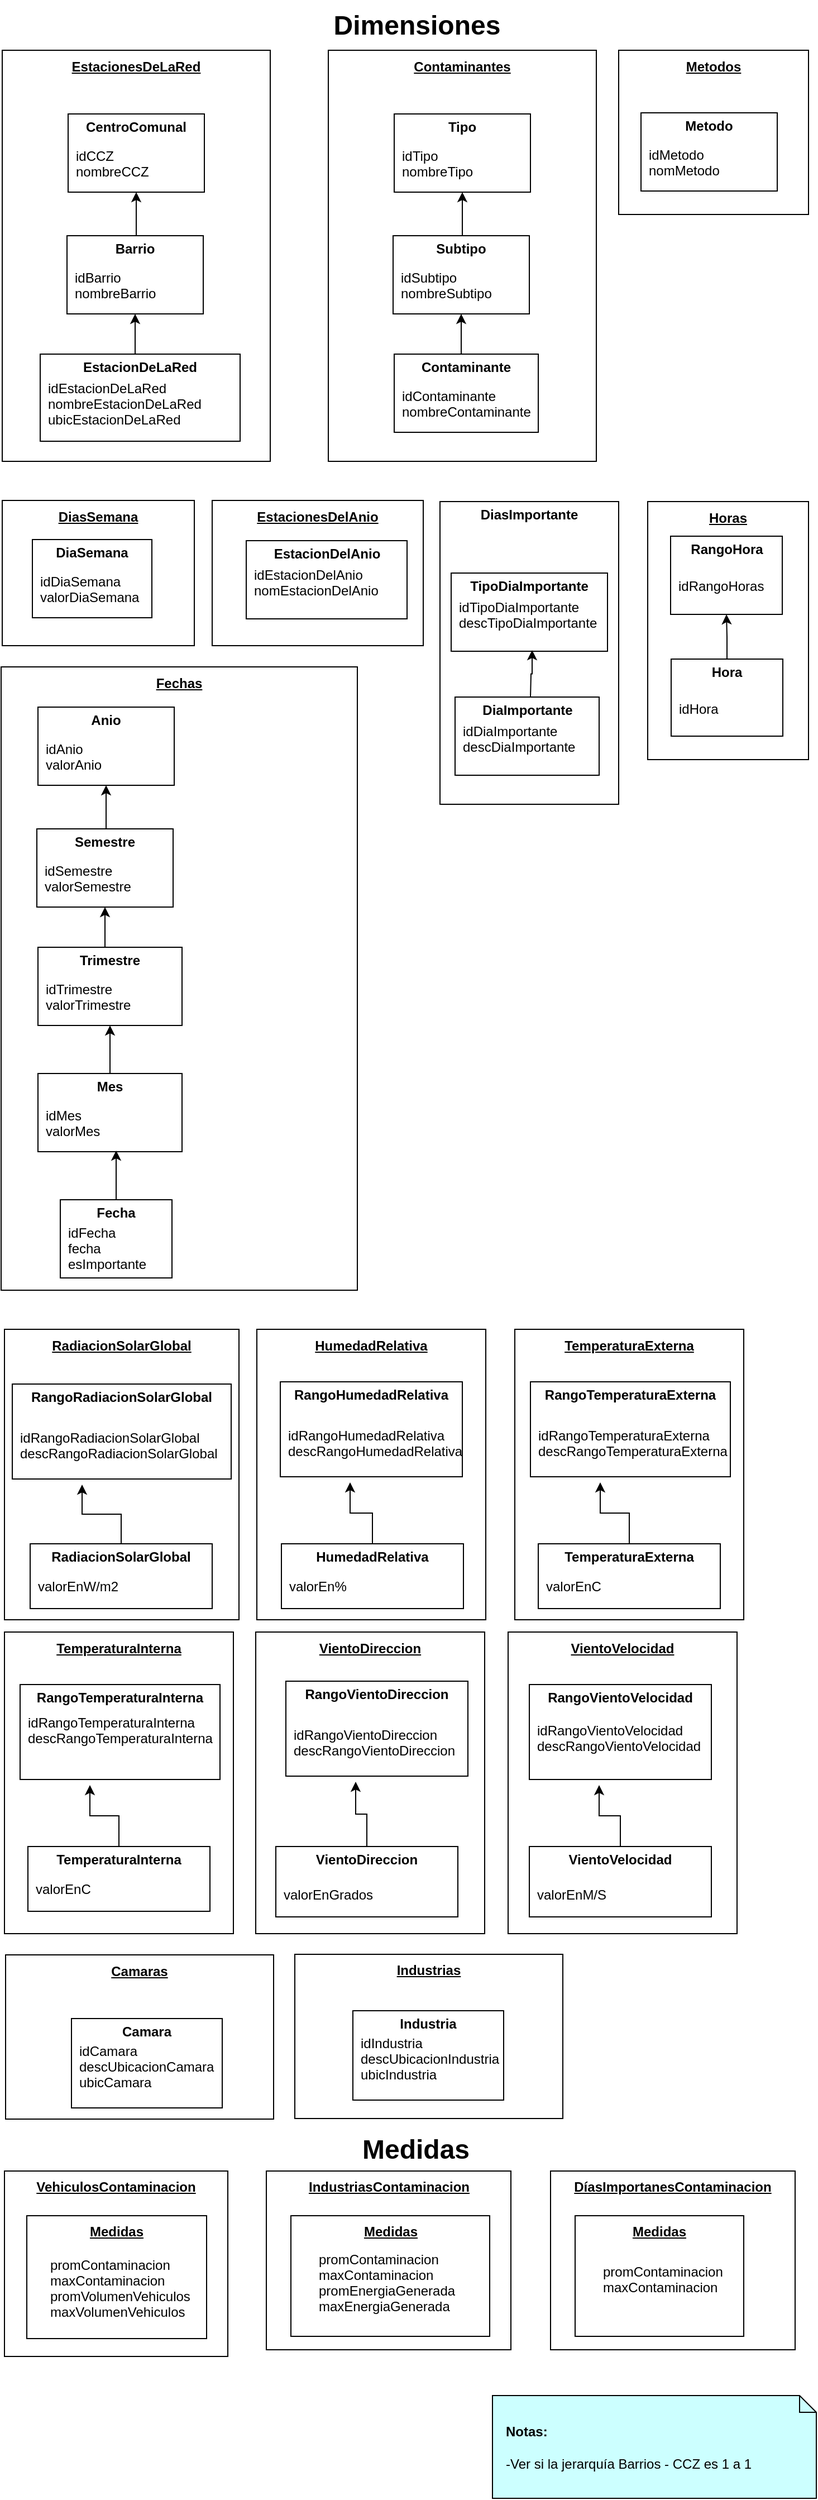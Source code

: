 <mxfile version="9.6.4" type="device"><diagram id="01ee848b-bfa0-368f-3120-69a5512751cf" name="Page-1"><mxGraphModel dx="1190" dy="846" grid="1" gridSize="10" guides="1" tooltips="1" connect="1" arrows="1" fold="1" page="1" pageScale="1" pageWidth="827" pageHeight="1169" background="#ffffff" math="0" shadow="0"><root><mxCell id="2eb9ab5e75fa441f-0"/><mxCell id="2eb9ab5e75fa441f-1" parent="2eb9ab5e75fa441f-0"/><mxCell id="212" value="EstacionesDelAnio" style="swimlane;swimlaneLine=0;whiteSpace=wrap;startSize=29;fontStyle=5;align=center" parent="2eb9ab5e75fa441f-1" vertex="1"><mxGeometry x="226" y="448" width="189" height="130" as="geometry"><mxRectangle x="39" y="92" width="70" height="29" as="alternateBounds"/></mxGeometry></mxCell><mxCell id="2eb9ab5e75fa441f-14" value="EstacionesDeLaRed" style="swimlane;swimlaneLine=0;whiteSpace=wrap;startSize=29;fontStyle=5;align=center" parent="2eb9ab5e75fa441f-1" vertex="1"><mxGeometry x="38" y="45" width="240" height="368" as="geometry"><mxRectangle x="39" y="92" width="70" height="29" as="alternateBounds"/></mxGeometry></mxCell><mxCell id="0" value="CentroComunal" style="swimlane;swimlaneLine=0;whiteSpace=wrap" parent="2eb9ab5e75fa441f-14" vertex="1"><mxGeometry x="59" y="57" width="122" height="70" as="geometry"><mxRectangle x="590" y="38" width="70" height="23" as="alternateBounds"/></mxGeometry></mxCell><mxCell id="1" value="idCCZ&#10;nombreCCZ" style="text;align=left;verticalAlign=middle;" parent="0" vertex="1"><mxGeometry x="5" y="19" width="130" height="50" as="geometry"/></mxCell><mxCell id="9" style="edgeStyle=orthogonalEdgeStyle;rounded=0;html=1;exitX=0.5;exitY=0;entryX=0.5;entryY=1;jettySize=auto;orthogonalLoop=1;" parent="2eb9ab5e75fa441f-14" source="3" target="0" edge="1"><mxGeometry relative="1" as="geometry"/></mxCell><mxCell id="3" value="Barrio" style="swimlane;swimlaneLine=0;whiteSpace=wrap" parent="2eb9ab5e75fa441f-14" vertex="1"><mxGeometry x="58" y="166" width="122" height="70" as="geometry"><mxRectangle x="590" y="38" width="70" height="23" as="alternateBounds"/></mxGeometry></mxCell><mxCell id="4" value="idBarrio&#10;nombreBarrio" style="text;align=left;verticalAlign=middle;" parent="3" vertex="1"><mxGeometry x="5" y="19" width="130" height="50" as="geometry"/></mxCell><mxCell id="10" style="edgeStyle=orthogonalEdgeStyle;rounded=0;html=1;exitX=0.5;exitY=0;entryX=0.5;entryY=1;jettySize=auto;orthogonalLoop=1;" parent="2eb9ab5e75fa441f-14" source="5" target="3" edge="1"><mxGeometry relative="1" as="geometry"/></mxCell><mxCell id="5" value="EstacionDeLaRed" style="swimlane;swimlaneLine=0;whiteSpace=wrap" parent="2eb9ab5e75fa441f-14" vertex="1"><mxGeometry x="34" y="272" width="179" height="78" as="geometry"><mxRectangle x="590" y="38" width="70" height="23" as="alternateBounds"/></mxGeometry></mxCell><mxCell id="6" value="idEstacionDeLaRed&#10;nombreEstacionDeLaRed&#10;ubicEstacionDeLaRed&#10;" style="text;align=left;verticalAlign=middle;" parent="5" vertex="1"><mxGeometry x="5" y="26" width="130" height="50" as="geometry"/></mxCell><mxCell id="4a65618d5dacdeda-0" value="Dimensiones" style="text;align=center;verticalAlign=middle;fontFamily=Helvetica;fontSize=24;fontStyle=1" parent="2eb9ab5e75fa441f-1" vertex="1"><mxGeometry x="332" width="155" height="40" as="geometry"/></mxCell><mxCell id="4a65618d5dacdeda-1" value="Medidas" style="text;align=center;verticalAlign=middle;fontFamily=Helvetica;fontSize=24;fontStyle=1" parent="2eb9ab5e75fa441f-1" vertex="1"><mxGeometry x="331" y="1901.5" width="155" height="40" as="geometry"/></mxCell><mxCell id="4a65618d5dacdeda-2" value="VehiculosContaminacion" style="swimlane;swimlaneLine=0;whiteSpace=wrap;startSize=29;fontStyle=5" parent="2eb9ab5e75fa441f-1" vertex="1"><mxGeometry x="40" y="1943.5" width="200" height="166" as="geometry"/></mxCell><mxCell id="86" value="Medidas" style="swimlane;swimlaneLine=0;whiteSpace=wrap;startSize=29;fontStyle=5" parent="4a65618d5dacdeda-2" vertex="1"><mxGeometry x="20" y="40" width="161" height="110" as="geometry"/></mxCell><mxCell id="87" value="promContaminacion&#10;maxContaminacion&#10;promVolumenVehiculos&#10;maxVolumenVehiculos&#10;" style="text;align=left;verticalAlign=middle;" parent="86" vertex="1"><mxGeometry x="19" y="35.42" width="155" height="72.58" as="geometry"/></mxCell><mxCell id="11" value="Contaminantes" style="swimlane;swimlaneLine=0;whiteSpace=wrap;startSize=29;fontStyle=5;align=center" parent="2eb9ab5e75fa441f-1" vertex="1"><mxGeometry x="330" y="45" width="240" height="368" as="geometry"><mxRectangle x="39" y="92" width="70" height="29" as="alternateBounds"/></mxGeometry></mxCell><mxCell id="12" value="Tipo" style="swimlane;swimlaneLine=0;whiteSpace=wrap" parent="11" vertex="1"><mxGeometry x="59" y="57" width="122" height="70" as="geometry"><mxRectangle x="590" y="38" width="70" height="23" as="alternateBounds"/></mxGeometry></mxCell><mxCell id="13" value="idTipo&#10;nombreTipo" style="text;align=left;verticalAlign=middle;" parent="12" vertex="1"><mxGeometry x="5" y="19" width="130" height="50" as="geometry"/></mxCell><mxCell id="14" style="edgeStyle=orthogonalEdgeStyle;rounded=0;html=1;exitX=0.5;exitY=0;entryX=0.5;entryY=1;jettySize=auto;orthogonalLoop=1;" parent="11" source="15" target="12" edge="1"><mxGeometry relative="1" as="geometry"/></mxCell><mxCell id="15" value="Subtipo" style="swimlane;swimlaneLine=0;whiteSpace=wrap" parent="11" vertex="1"><mxGeometry x="58" y="166" width="122" height="70" as="geometry"><mxRectangle x="590" y="38" width="70" height="23" as="alternateBounds"/></mxGeometry></mxCell><mxCell id="16" value="idSubtipo&#10;nombreSubtipo" style="text;align=left;verticalAlign=middle;" parent="15" vertex="1"><mxGeometry x="5" y="19" width="130" height="50" as="geometry"/></mxCell><mxCell id="17" style="edgeStyle=orthogonalEdgeStyle;rounded=0;html=1;exitX=0.5;exitY=0;entryX=0.5;entryY=1;jettySize=auto;orthogonalLoop=1;" parent="11" source="18" target="15" edge="1"><mxGeometry relative="1" as="geometry"/></mxCell><mxCell id="18" value="Contaminante" style="swimlane;swimlaneLine=0;whiteSpace=wrap" parent="11" vertex="1"><mxGeometry x="59" y="272" width="129" height="70" as="geometry"><mxRectangle x="590" y="38" width="70" height="23" as="alternateBounds"/></mxGeometry></mxCell><mxCell id="19" value="idContaminante&#10;nombreContaminante" style="text;align=left;verticalAlign=middle;" parent="18" vertex="1"><mxGeometry x="5" y="19" width="130" height="50" as="geometry"/></mxCell><mxCell id="20" value="Camaras" style="swimlane;swimlaneLine=0;whiteSpace=wrap;startSize=29;fontStyle=5;align=center" parent="2eb9ab5e75fa441f-1" vertex="1"><mxGeometry x="41" y="1750" width="240" height="147" as="geometry"><mxRectangle x="39" y="92" width="70" height="29" as="alternateBounds"/></mxGeometry></mxCell><mxCell id="21" value="Camara" style="swimlane;swimlaneLine=0;whiteSpace=wrap" parent="20" vertex="1"><mxGeometry x="59" y="57" width="135" height="80" as="geometry"><mxRectangle x="590" y="38" width="70" height="23" as="alternateBounds"/></mxGeometry></mxCell><mxCell id="22" value="idCamara&#10;descUbicacionCamara&#10;ubicCamara&#10;" style="text;align=left;verticalAlign=middle;" parent="21" vertex="1"><mxGeometry x="5" y="19" width="130" height="61" as="geometry"/></mxCell><mxCell id="32" value="Fechas" style="swimlane;swimlaneLine=0;whiteSpace=wrap;startSize=29;fontStyle=5;align=center" parent="2eb9ab5e75fa441f-1" vertex="1"><mxGeometry x="37" y="597" width="319" height="558" as="geometry"><mxRectangle x="39" y="92" width="70" height="29" as="alternateBounds"/></mxGeometry></mxCell><mxCell id="33" value="Anio" style="swimlane;swimlaneLine=0;whiteSpace=wrap" parent="32" vertex="1"><mxGeometry x="33" y="36" width="122" height="70" as="geometry"><mxRectangle x="590" y="38" width="70" height="23" as="alternateBounds"/></mxGeometry></mxCell><mxCell id="34" value="idAnio&#10;valorAnio" style="text;align=left;verticalAlign=middle;" parent="33" vertex="1"><mxGeometry x="5" y="19" width="130" height="50" as="geometry"/></mxCell><mxCell id="35" style="edgeStyle=orthogonalEdgeStyle;rounded=0;html=1;exitX=0.5;exitY=0;entryX=0.5;entryY=1;jettySize=auto;orthogonalLoop=1;" parent="32" source="36" target="33" edge="1"><mxGeometry relative="1" as="geometry"/></mxCell><mxCell id="36" value="Semestre" style="swimlane;swimlaneLine=0;whiteSpace=wrap" parent="32" vertex="1"><mxGeometry x="32" y="145" width="122" height="70" as="geometry"><mxRectangle x="590" y="38" width="70" height="23" as="alternateBounds"/></mxGeometry></mxCell><mxCell id="37" value="idSemestre&#10;valorSemestre" style="text;align=left;verticalAlign=middle;" parent="36" vertex="1"><mxGeometry x="5" y="19" width="130" height="50" as="geometry"/></mxCell><mxCell id="38" style="edgeStyle=orthogonalEdgeStyle;rounded=0;html=1;exitX=0.5;exitY=0;entryX=0.5;entryY=1;jettySize=auto;orthogonalLoop=1;" parent="32" source="39" target="36" edge="1"><mxGeometry relative="1" as="geometry"/></mxCell><mxCell id="39" value="Trimestre" style="swimlane;swimlaneLine=0;whiteSpace=wrap" parent="32" vertex="1"><mxGeometry x="33" y="251" width="129" height="70" as="geometry"><mxRectangle x="590" y="38" width="70" height="23" as="alternateBounds"/></mxGeometry></mxCell><mxCell id="40" value="idTrimestre&#10;valorTrimestre" style="text;align=left;verticalAlign=middle;" parent="39" vertex="1"><mxGeometry x="5" y="19" width="130" height="50" as="geometry"/></mxCell><mxCell id="43" style="edgeStyle=orthogonalEdgeStyle;rounded=0;html=1;exitX=0.5;exitY=0;entryX=0.5;entryY=1;jettySize=auto;orthogonalLoop=1;" parent="32" source="41" target="39" edge="1"><mxGeometry relative="1" as="geometry"/></mxCell><mxCell id="41" value="Mes" style="swimlane;swimlaneLine=0;whiteSpace=wrap" parent="32" vertex="1"><mxGeometry x="33" y="364" width="129" height="70" as="geometry"><mxRectangle x="590" y="38" width="70" height="23" as="alternateBounds"/></mxGeometry></mxCell><mxCell id="42" value="idMes&#10;valorMes" style="text;align=left;verticalAlign=middle;" parent="41" vertex="1"><mxGeometry x="5" y="19" width="130" height="50" as="geometry"/></mxCell><mxCell id="44" value="Fecha" style="swimlane;swimlaneLine=0;whiteSpace=wrap" parent="32" vertex="1"><mxGeometry x="53" y="477" width="100" height="70" as="geometry"><mxRectangle x="590" y="38" width="70" height="23" as="alternateBounds"/></mxGeometry></mxCell><mxCell id="45" value="idFecha&#10;fecha&#10;esImportante&#10;" style="text;align=left;verticalAlign=middle;" parent="44" vertex="1"><mxGeometry x="5" y="25" width="65" height="50" as="geometry"/></mxCell><mxCell id="46" style="edgeStyle=orthogonalEdgeStyle;rounded=0;html=1;exitX=0.5;exitY=0;entryX=0.5;entryY=1;jettySize=auto;orthogonalLoop=1;" parent="32" source="44" target="42" edge="1"><mxGeometry relative="1" as="geometry"/></mxCell><mxCell id="155" value="Metodos" style="swimlane;swimlaneLine=0;whiteSpace=wrap;startSize=29;fontStyle=5;align=center" parent="2eb9ab5e75fa441f-1" vertex="1"><mxGeometry x="590" y="45" width="170" height="147" as="geometry"><mxRectangle x="39" y="92" width="70" height="29" as="alternateBounds"/></mxGeometry></mxCell><mxCell id="156" value="Metodo" style="swimlane;swimlaneLine=0;whiteSpace=wrap" parent="155" vertex="1"><mxGeometry x="20" y="56" width="122" height="70" as="geometry"><mxRectangle x="590" y="38" width="70" height="23" as="alternateBounds"/></mxGeometry></mxCell><mxCell id="157" value="idMetodo&#10;nomMetodo" style="text;align=left;verticalAlign=middle;" parent="156" vertex="1"><mxGeometry x="5" y="19" width="130" height="50" as="geometry"/></mxCell><mxCell id="170" value="&lt;div&gt;&lt;b&gt;Notas:&amp;nbsp;&lt;/b&gt;&lt;/div&gt;&lt;br&gt;-Ver si la jerarquía Barrios - CCZ es 1 a 1&lt;br&gt;" style="shape=note;size=15;align=left;spacingLeft=10;html=1;whiteSpace=wrap;fillColor=#CCFFFF;" parent="2eb9ab5e75fa441f-1" vertex="1"><mxGeometry x="477" y="2144.5" width="290" height="92" as="geometry"/></mxCell><mxCell id="172" value="DíasImportanesContaminacion" style="swimlane;swimlaneLine=0;whiteSpace=wrap;startSize=29;fontStyle=5" parent="2eb9ab5e75fa441f-1" vertex="1"><mxGeometry x="529" y="1943.5" width="219" height="160" as="geometry"/></mxCell><mxCell id="173" value="Medidas" style="swimlane;swimlaneLine=0;whiteSpace=wrap;startSize=29;fontStyle=5" parent="172" vertex="1"><mxGeometry x="22" y="40" width="151" height="108" as="geometry"/></mxCell><mxCell id="174" value="promContaminacion&#10;maxContaminacion&#10;" style="text;align=left;verticalAlign=middle;" parent="173" vertex="1"><mxGeometry x="23" y="27.42" width="155" height="72.58" as="geometry"/></mxCell><mxCell id="175" value="IndustriasContaminacion" style="swimlane;swimlaneLine=0;whiteSpace=wrap;startSize=29;fontStyle=5" parent="2eb9ab5e75fa441f-1" vertex="1"><mxGeometry x="274.5" y="1943.5" width="219" height="160" as="geometry"/></mxCell><mxCell id="176" value="Medidas" style="swimlane;swimlaneLine=0;whiteSpace=wrap;startSize=29;fontStyle=5" parent="175" vertex="1"><mxGeometry x="22" y="40" width="178" height="108" as="geometry"/></mxCell><mxCell id="177" value="promContaminacion&#10;maxContaminacion&#10;promEnergiaGenerada&#10;maxEnergiaGenerada&#10;&#10;" style="text;align=left;verticalAlign=middle;" parent="176" vertex="1"><mxGeometry x="23" y="47" width="155" height="53" as="geometry"/></mxCell><mxCell id="182" value="EstacionDelAnio" style="swimlane;swimlaneLine=0;whiteSpace=wrap" parent="2eb9ab5e75fa441f-1" vertex="1"><mxGeometry x="256.5" y="484" width="144" height="70" as="geometry"><mxRectangle x="590" y="38" width="70" height="23" as="alternateBounds"/></mxGeometry></mxCell><mxCell id="183" value="idEstacionDelAnio&#10;nomEstacionDelAnio&#10;" style="text;align=left;verticalAlign=middle;" parent="182" vertex="1"><mxGeometry x="5" y="19" width="130" height="50" as="geometry"/></mxCell><mxCell id="215" value="DiasSemana" style="swimlane;swimlaneLine=0;whiteSpace=wrap;startSize=29;fontStyle=5;align=center" parent="2eb9ab5e75fa441f-1" vertex="1"><mxGeometry x="38" y="448" width="172" height="130" as="geometry"><mxRectangle x="39" y="92" width="70" height="29" as="alternateBounds"/></mxGeometry></mxCell><mxCell id="218" value="DiaSemana" style="swimlane;swimlaneLine=0;whiteSpace=wrap" parent="215" vertex="1"><mxGeometry x="27" y="35" width="107" height="70" as="geometry"><mxRectangle x="590" y="38" width="70" height="23" as="alternateBounds"/></mxGeometry></mxCell><mxCell id="219" value="idDiaSemana&#10;valorDiaSemana" style="text;align=left;verticalAlign=middle;" parent="218" vertex="1"><mxGeometry x="5" y="19" width="95" height="50" as="geometry"/></mxCell><mxCell id="226" value="Horas" style="swimlane;swimlaneLine=0;whiteSpace=wrap;startSize=29;fontStyle=5;align=center" parent="2eb9ab5e75fa441f-1" vertex="1"><mxGeometry x="616" y="449" width="144" height="231" as="geometry"><mxRectangle x="39" y="92" width="70" height="29" as="alternateBounds"/></mxGeometry></mxCell><mxCell id="258" style="edgeStyle=orthogonalEdgeStyle;rounded=0;html=1;entryX=0.5;entryY=1;jettySize=auto;orthogonalLoop=1;" parent="226" source="223" target="254" edge="1"><mxGeometry relative="1" as="geometry"/></mxCell><mxCell id="223" value="Hora" style="swimlane;swimlaneLine=0;whiteSpace=wrap" parent="226" vertex="1"><mxGeometry x="21" y="141" width="100" height="69" as="geometry"><mxRectangle x="590" y="38" width="70" height="23" as="alternateBounds"/></mxGeometry></mxCell><mxCell id="224" value="idHora" style="text;align=left;verticalAlign=middle;" parent="223" vertex="1"><mxGeometry x="5" y="19" width="65" height="50" as="geometry"/></mxCell><mxCell id="254" value="RangoHora" style="swimlane;swimlaneLine=0;whiteSpace=wrap" parent="226" vertex="1"><mxGeometry x="20.5" y="31" width="100" height="70" as="geometry"><mxRectangle x="590" y="38" width="70" height="23" as="alternateBounds"/></mxGeometry></mxCell><mxCell id="255" value="idRangoHoras" style="text;align=left;verticalAlign=middle;" parent="254" vertex="1"><mxGeometry x="5" y="19" width="65" height="50" as="geometry"/></mxCell><mxCell id="236" value="RadiacionSolarGlobal" style="swimlane;swimlaneLine=0;whiteSpace=wrap;startSize=29;fontStyle=5;align=center" parent="2eb9ab5e75fa441f-1" vertex="1"><mxGeometry x="40" y="1190" width="210" height="260" as="geometry"><mxRectangle x="39" y="92" width="70" height="29" as="alternateBounds"/></mxGeometry></mxCell><mxCell id="237" value="RadiacionSolarGlobal" style="swimlane;swimlaneLine=0;whiteSpace=wrap" parent="236" vertex="1"><mxGeometry x="23" y="192" width="163" height="58" as="geometry"><mxRectangle x="590" y="38" width="70" height="23" as="alternateBounds"/></mxGeometry></mxCell><mxCell id="238" value="valorEnW/m2&#10;" style="text;align=left;verticalAlign=middle;" parent="237" vertex="1"><mxGeometry x="5" y="19" width="115" height="51" as="geometry"/></mxCell><mxCell id="286" value="RangoRadiacionSolarGlobal" style="swimlane;swimlaneLine=0;whiteSpace=wrap" parent="236" vertex="1"><mxGeometry x="7" y="49" width="196" height="85" as="geometry"><mxRectangle x="590" y="38" width="70" height="23" as="alternateBounds"/></mxGeometry></mxCell><mxCell id="287" value="idRangoRadiacionSolarGlobal&#10;descRangoRadiacionSolarGlobal" style="text;align=left;verticalAlign=middle;" parent="286" vertex="1"><mxGeometry x="5" y="19" width="115" height="71" as="geometry"/></mxCell><mxCell id="288" style="edgeStyle=orthogonalEdgeStyle;rounded=0;html=1;entryX=0.5;entryY=1;jettySize=auto;orthogonalLoop=1;exitX=0.5;exitY=0;" parent="236" source="237" target="287" edge="1"><mxGeometry relative="1" as="geometry"><mxPoint x="340" y="202" as="sourcePoint"/><mxPoint x="320" y="147" as="targetPoint"/></mxGeometry></mxCell><mxCell id="239" value="HumedadRelativa" style="swimlane;swimlaneLine=0;whiteSpace=wrap;startSize=29;fontStyle=5;align=center" parent="2eb9ab5e75fa441f-1" vertex="1"><mxGeometry x="266" y="1190" width="205" height="260" as="geometry"><mxRectangle x="39" y="92" width="70" height="29" as="alternateBounds"/></mxGeometry></mxCell><mxCell id="240" value="HumedadRelativa" style="swimlane;swimlaneLine=0;whiteSpace=wrap" parent="239" vertex="1"><mxGeometry x="22" y="192" width="163" height="58" as="geometry"><mxRectangle x="590" y="38" width="70" height="23" as="alternateBounds"/></mxGeometry></mxCell><mxCell id="241" value="valorEn%&#10;" style="text;align=left;verticalAlign=middle;" parent="240" vertex="1"><mxGeometry x="5" y="19" width="115" height="51" as="geometry"/></mxCell><mxCell id="282" value="RangoHumedadRelativa" style="swimlane;swimlaneLine=0;whiteSpace=wrap" parent="239" vertex="1"><mxGeometry x="21" y="47" width="163" height="85" as="geometry"><mxRectangle x="590" y="38" width="70" height="23" as="alternateBounds"/></mxGeometry></mxCell><mxCell id="283" value="idRangoHumedadRelativa&#10;descRangoHumedadRelativa" style="text;align=left;verticalAlign=middle;" parent="282" vertex="1"><mxGeometry x="5" y="19" width="115" height="71" as="geometry"/></mxCell><mxCell id="284" style="edgeStyle=orthogonalEdgeStyle;rounded=0;html=1;entryX=0.5;entryY=1;jettySize=auto;orthogonalLoop=1;exitX=0.5;exitY=0;" parent="239" source="240" target="283" edge="1"><mxGeometry relative="1" as="geometry"><mxPoint x="338" y="202" as="sourcePoint"/><mxPoint x="312" y="147" as="targetPoint"/></mxGeometry></mxCell><mxCell id="242" value="TemperaturaExterna" style="swimlane;swimlaneLine=0;whiteSpace=wrap;startSize=29;fontStyle=5;align=center" parent="2eb9ab5e75fa441f-1" vertex="1"><mxGeometry x="497" y="1190" width="205" height="260" as="geometry"><mxRectangle x="39" y="92" width="70" height="29" as="alternateBounds"/></mxGeometry></mxCell><mxCell id="262" style="edgeStyle=orthogonalEdgeStyle;rounded=0;html=1;entryX=0.5;entryY=1;jettySize=auto;orthogonalLoop=1;" parent="242" source="243" target="260" edge="1"><mxGeometry relative="1" as="geometry"/></mxCell><mxCell id="243" value="TemperaturaExterna" style="swimlane;swimlaneLine=0;whiteSpace=wrap" parent="242" vertex="1"><mxGeometry x="21" y="192" width="163" height="58" as="geometry"><mxRectangle x="590" y="38" width="70" height="23" as="alternateBounds"/></mxGeometry></mxCell><mxCell id="244" value="valorEnC&#10;" style="text;align=left;verticalAlign=middle;" parent="243" vertex="1"><mxGeometry x="5" y="19" width="115" height="51" as="geometry"/></mxCell><mxCell id="259" value="RangoTemperaturaExterna" style="swimlane;swimlaneLine=0;whiteSpace=wrap" parent="242" vertex="1"><mxGeometry x="14" y="47" width="179" height="85" as="geometry"><mxRectangle x="590" y="38" width="70" height="23" as="alternateBounds"/></mxGeometry></mxCell><mxCell id="260" value="idRangoTemperaturaExterna&#10;descRangoTemperaturaExterna" style="text;align=left;verticalAlign=middle;" parent="259" vertex="1"><mxGeometry x="5" y="19" width="115" height="71" as="geometry"/></mxCell><mxCell id="248" value="VientoDireccion" style="swimlane;swimlaneLine=0;whiteSpace=wrap;startSize=29;fontStyle=5;align=center" parent="2eb9ab5e75fa441f-1" vertex="1"><mxGeometry x="265" y="1461" width="205" height="270" as="geometry"><mxRectangle x="39" y="92" width="70" height="29" as="alternateBounds"/></mxGeometry></mxCell><mxCell id="249" value="RangoVientoDireccion" style="swimlane;swimlaneLine=0;whiteSpace=wrap" parent="248" vertex="1"><mxGeometry x="27" y="44" width="163" height="85" as="geometry"><mxRectangle x="590" y="38" width="70" height="23" as="alternateBounds"/></mxGeometry></mxCell><mxCell id="250" value="idRangoVientoDireccion&#10;descRangoVientoDireccion" style="text;align=left;verticalAlign=middle;" parent="249" vertex="1"><mxGeometry x="5" y="19" width="115" height="71" as="geometry"/></mxCell><mxCell id="279" value="VientoDireccion" style="swimlane;swimlaneLine=0;whiteSpace=wrap" parent="248" vertex="1"><mxGeometry x="18" y="192" width="163" height="63" as="geometry"><mxRectangle x="590" y="38" width="70" height="23" as="alternateBounds"/></mxGeometry></mxCell><mxCell id="280" value="valorEnGrados&#10;" style="text;align=left;verticalAlign=middle;" parent="279" vertex="1"><mxGeometry x="5" y="19" width="115" height="61" as="geometry"/></mxCell><mxCell id="281" style="edgeStyle=orthogonalEdgeStyle;rounded=0;html=1;entryX=0.5;entryY=1;jettySize=auto;orthogonalLoop=1;exitX=0.5;exitY=0;" parent="248" source="279" target="250" edge="1"><mxGeometry relative="1" as="geometry"><mxPoint x="337" y="207" as="sourcePoint"/><mxPoint x="318" y="147" as="targetPoint"/></mxGeometry></mxCell><mxCell id="251" value="VientoVelocidad" style="swimlane;swimlaneLine=0;whiteSpace=wrap;startSize=29;fontStyle=5;align=center" parent="2eb9ab5e75fa441f-1" vertex="1"><mxGeometry x="491" y="1461" width="205" height="270" as="geometry"><mxRectangle x="39" y="92" width="70" height="29" as="alternateBounds"/></mxGeometry></mxCell><mxCell id="252" value="VientoVelocidad" style="swimlane;swimlaneLine=0;whiteSpace=wrap" parent="251" vertex="1"><mxGeometry x="19" y="192" width="163" height="63" as="geometry"><mxRectangle x="590" y="38" width="70" height="23" as="alternateBounds"/></mxGeometry></mxCell><mxCell id="253" value="valorEnM/S&#10;" style="text;align=left;verticalAlign=middle;" parent="252" vertex="1"><mxGeometry x="5" y="19" width="115" height="61" as="geometry"/></mxCell><mxCell id="276" value="RangoVientoVelocidad" style="swimlane;swimlaneLine=0;whiteSpace=wrap" parent="251" vertex="1"><mxGeometry x="19" y="47" width="163" height="85" as="geometry"><mxRectangle x="590" y="38" width="70" height="23" as="alternateBounds"/></mxGeometry></mxCell><mxCell id="277" value="idRangoVientoVelocidad&#10;descRangoVientoVelocidad&#10;" style="text;align=left;verticalAlign=middle;" parent="276" vertex="1"><mxGeometry x="5" y="19" width="115" height="71" as="geometry"/></mxCell><mxCell id="278" style="edgeStyle=orthogonalEdgeStyle;rounded=0;html=1;entryX=0.5;entryY=1;jettySize=auto;orthogonalLoop=1;exitX=0.5;exitY=0;" parent="251" source="252" target="277" edge="1"><mxGeometry relative="1" as="geometry"><mxPoint x="-98" y="239.5" as="sourcePoint"/><mxPoint x="-124" y="184.5" as="targetPoint"/></mxGeometry></mxCell><mxCell id="263" value="TemperaturaInterna" style="swimlane;swimlaneLine=0;whiteSpace=wrap;startSize=29;fontStyle=5;align=center" parent="2eb9ab5e75fa441f-1" vertex="1"><mxGeometry x="40" y="1461" width="205" height="270" as="geometry"><mxRectangle x="39" y="92" width="70" height="29" as="alternateBounds"/></mxGeometry></mxCell><mxCell id="264" style="edgeStyle=orthogonalEdgeStyle;rounded=0;html=1;entryX=0.5;entryY=1;jettySize=auto;orthogonalLoop=1;" parent="263" source="265" target="268" edge="1"><mxGeometry relative="1" as="geometry"/></mxCell><mxCell id="265" value="TemperaturaInterna" style="swimlane;swimlaneLine=0;whiteSpace=wrap" parent="263" vertex="1"><mxGeometry x="21" y="192" width="163" height="58" as="geometry"><mxRectangle x="590" y="38" width="70" height="23" as="alternateBounds"/></mxGeometry></mxCell><mxCell id="266" value="valorEnC&#10;" style="text;align=left;verticalAlign=middle;" parent="265" vertex="1"><mxGeometry x="5" y="19" width="115" height="51" as="geometry"/></mxCell><mxCell id="267" value="RangoTemperaturaInterna" style="swimlane;swimlaneLine=0;whiteSpace=wrap" parent="263" vertex="1"><mxGeometry x="14" y="47" width="179" height="85" as="geometry"><mxRectangle x="590" y="38" width="70" height="23" as="alternateBounds"/></mxGeometry></mxCell><mxCell id="268" value="idRangoTemperaturaInterna&#10;descRangoTemperaturaInterna&#10;&#10;" style="text;align=left;verticalAlign=middle;" parent="267" vertex="1"><mxGeometry x="5" y="19" width="115" height="71" as="geometry"/></mxCell><mxCell id="274" value="DiasImportante" style="swimlane;swimlaneLine=0;whiteSpace=wrap;fillColor=#FFFFFF;" parent="2eb9ab5e75fa441f-1" vertex="1"><mxGeometry x="430" y="449" width="160" height="271" as="geometry"><mxRectangle x="590" y="38" width="70" height="23" as="alternateBounds"/></mxGeometry></mxCell><mxCell id="RBm9wLaSD-UqMiU81FcF-292" value="DiaImportante" style="swimlane;swimlaneLine=0;whiteSpace=wrap;startSize=23;" parent="274" vertex="1"><mxGeometry x="13.5" y="175" width="129" height="70" as="geometry"><mxRectangle x="590" y="38" width="70" height="23" as="alternateBounds"/></mxGeometry></mxCell><mxCell id="RBm9wLaSD-UqMiU81FcF-293" value="idDiaImportante&#10;descDiaImportante&#10;" style="text;align=left;verticalAlign=middle;" parent="RBm9wLaSD-UqMiU81FcF-292" vertex="1"><mxGeometry x="5" y="19" width="130" height="50" as="geometry"/></mxCell><mxCell id="RBm9wLaSD-UqMiU81FcF-294" value="TipoDiaImportante" style="swimlane;swimlaneLine=0;whiteSpace=wrap;startSize=23;" parent="274" vertex="1"><mxGeometry x="10" y="64" width="140" height="70" as="geometry"><mxRectangle x="590" y="38" width="70" height="23" as="alternateBounds"/></mxGeometry></mxCell><mxCell id="RBm9wLaSD-UqMiU81FcF-295" value="idTipoDiaImportante&#10;descTipoDiaImportante&#10;" style="text;align=left;verticalAlign=middle;" parent="RBm9wLaSD-UqMiU81FcF-294" vertex="1"><mxGeometry x="5" y="19" width="135" height="50" as="geometry"/></mxCell><mxCell id="RBm9wLaSD-UqMiU81FcF-296" style="edgeStyle=orthogonalEdgeStyle;rounded=0;html=1;exitX=0.5;exitY=0;jettySize=auto;orthogonalLoop=1;" parent="274" target="RBm9wLaSD-UqMiU81FcF-295" edge="1"><mxGeometry relative="1" as="geometry"><mxPoint x="81" y="175.5" as="sourcePoint"/><mxPoint x="76" y="139.5" as="targetPoint"/></mxGeometry></mxCell><mxCell id="RBm9wLaSD-UqMiU81FcF-289" value="Industrias" style="swimlane;swimlaneLine=0;whiteSpace=wrap;startSize=29;fontStyle=5;align=center" parent="2eb9ab5e75fa441f-1" vertex="1"><mxGeometry x="300" y="1749.5" width="240" height="147" as="geometry"><mxRectangle x="39" y="92" width="70" height="29" as="alternateBounds"/></mxGeometry></mxCell><mxCell id="RBm9wLaSD-UqMiU81FcF-290" value="Industria" style="swimlane;swimlaneLine=0;whiteSpace=wrap" parent="RBm9wLaSD-UqMiU81FcF-289" vertex="1"><mxGeometry x="52" y="50.5" width="135" height="80" as="geometry"><mxRectangle x="590" y="38" width="70" height="23" as="alternateBounds"/></mxGeometry></mxCell><mxCell id="RBm9wLaSD-UqMiU81FcF-291" value="idIndustria&#10;descUbicacionIndustria&#10;ubicIndustria&#10;" style="text;align=left;verticalAlign=middle;" parent="RBm9wLaSD-UqMiU81FcF-290" vertex="1"><mxGeometry x="5" y="19" width="130" height="61" as="geometry"/></mxCell></root></mxGraphModel></diagram></mxfile>
